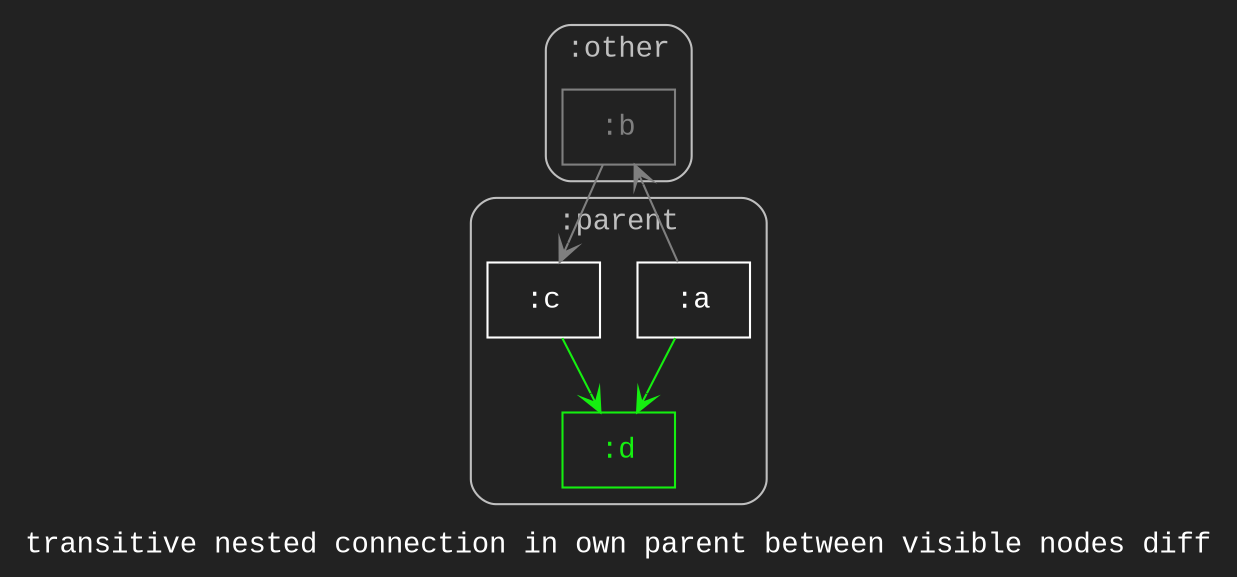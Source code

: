 digraph D {
    tooltip="transitive nested connection in own parent between visible nodes diff";
    label="transitive nested connection in own parent between visible nodes diff";
    bgcolor="#222222";
    fontcolor="#ffffff";
    fontname="Courier New";
    
    subgraph cluster_node1 { /* :other */
        label=":other";
        style="rounded";
        fontname="Courier New";
        color="#bfbfbf";
        fontcolor="#bfbfbf";
        tooltip=":other";
        
        node2 [color="#7f7f7f",fontcolor="#7f7f7f",fontname="Courier New",shape="rectangle",tooltip=":other:b",label=":b"]
    }
    
    subgraph cluster_node3 { /* :parent */
        label=":parent";
        style="rounded";
        fontname="Courier New";
        color="#bfbfbf";
        fontcolor="#bfbfbf";
        tooltip=":parent";
        
        node4 [color="#ffffff",fontcolor="#ffffff",fontname="Courier New",shape="rectangle",tooltip=":parent:a",label=":a"]
        node5 [color="#ffffff",fontcolor="#ffffff",fontname="Courier New",shape="rectangle",tooltip=":parent:c",label=":c"]
        node6 [color="#15ef10",fontcolor="#15ef10",fontname="Courier New",shape="rectangle",tooltip=":parent:d",label=":d"]
    }
    
    node2 -> node5 [arrowhead="vee",color="#7f7f7f",tooltip=":other:b\n   ->\n:parent:c",]
    node4 -> node2 [arrowhead="vee",color="#7f7f7f",tooltip=":parent:a\n   ->\n:other:b",]
    node4 -> node6 [arrowhead="vee",color="#15ef10",tooltip=":parent:a\n   ->\n:parent:d",]
    node5 -> node6 [arrowhead="vee",color="#15ef10",tooltip=":parent:c\n   ->\n:parent:d",]
}
